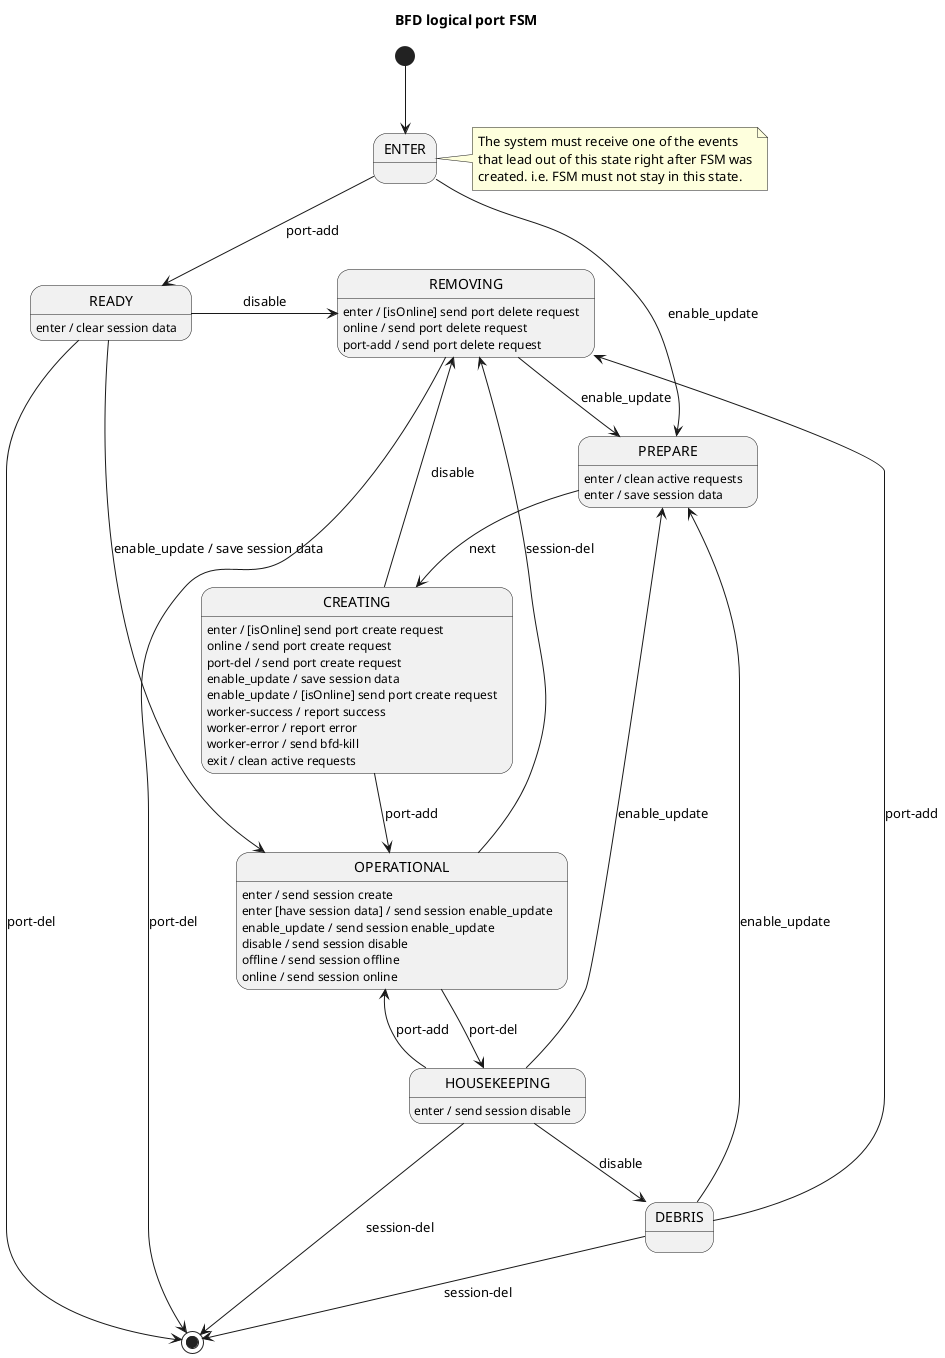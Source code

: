 Internal data:
* session data

Input signals
* port-add
* port-del
* enable_update (ISL-FSM)
* disable (ISL-FSM)
* session-del
* online
* offline
* worker-success
* worker-error

@startuml
title BFD logical port FSM

[*] --> ENTER
note right of ENTER
    The system must receive one of the events
    that lead out of this state right after FSM was
    created. i.e. FSM must not stay in this state.
end note

ENTER --> PREPARE : enable_update
ENTER --> READY : port-add

PREPARE --> CREATING : next
PREPARE: enter / clean active requests
PREPARE: enter / save session data

READY --> OPERATIONAL : enable_update / save session data
READY -> REMOVING : disable
READY --> [*] : port-del
READY : enter / clear session data

CREATING --> OPERATIONAL : port-add
CREATING --> REMOVING : disable
CREATING: enter / [isOnline] send port create request
CREATING: online / send port create request
CREATING: port-del / send port create request
CREATING: enable_update / save session data
CREATING: enable_update / [isOnline] send port create request
CREATING: worker-success / report success
CREATING: worker-error / report error
CREATING: worker-error / send bfd-kill
CREATING: exit / clean active requests

OPERATIONAL --> REMOVING : session-del
OPERATIONAL --> HOUSEKEEPING : port-del
OPERATIONAL: enter / send session create
OPERATIONAL: enter [have session data] / send session enable_update
OPERATIONAL: enable_update / send session enable_update
OPERATIONAL: disable / send session disable
OPERATIONAL: offline / send session offline
OPERATIONAL: online / send session online

REMOVING --> PREPARE : enable_update
REMOVING --> [*] : port-del
REMOVING: enter / [isOnline] send port delete request
REMOVING: online / send port delete request
REMOVING: port-add / send port delete request

HOUSEKEEPING --> OPERATIONAL : port-add
HOUSEKEEPING --> [*] : session-del
HOUSEKEEPING --> PREPARE : enable_update
HOUSEKEEPING --> DEBRIS : disable
HOUSEKEEPING : enter / send session disable

DEBRIS --> [*] : session-del
DEBRIS --> REMOVING : port-add
DEBRIS --> PREPARE : enable_update

@enduml
